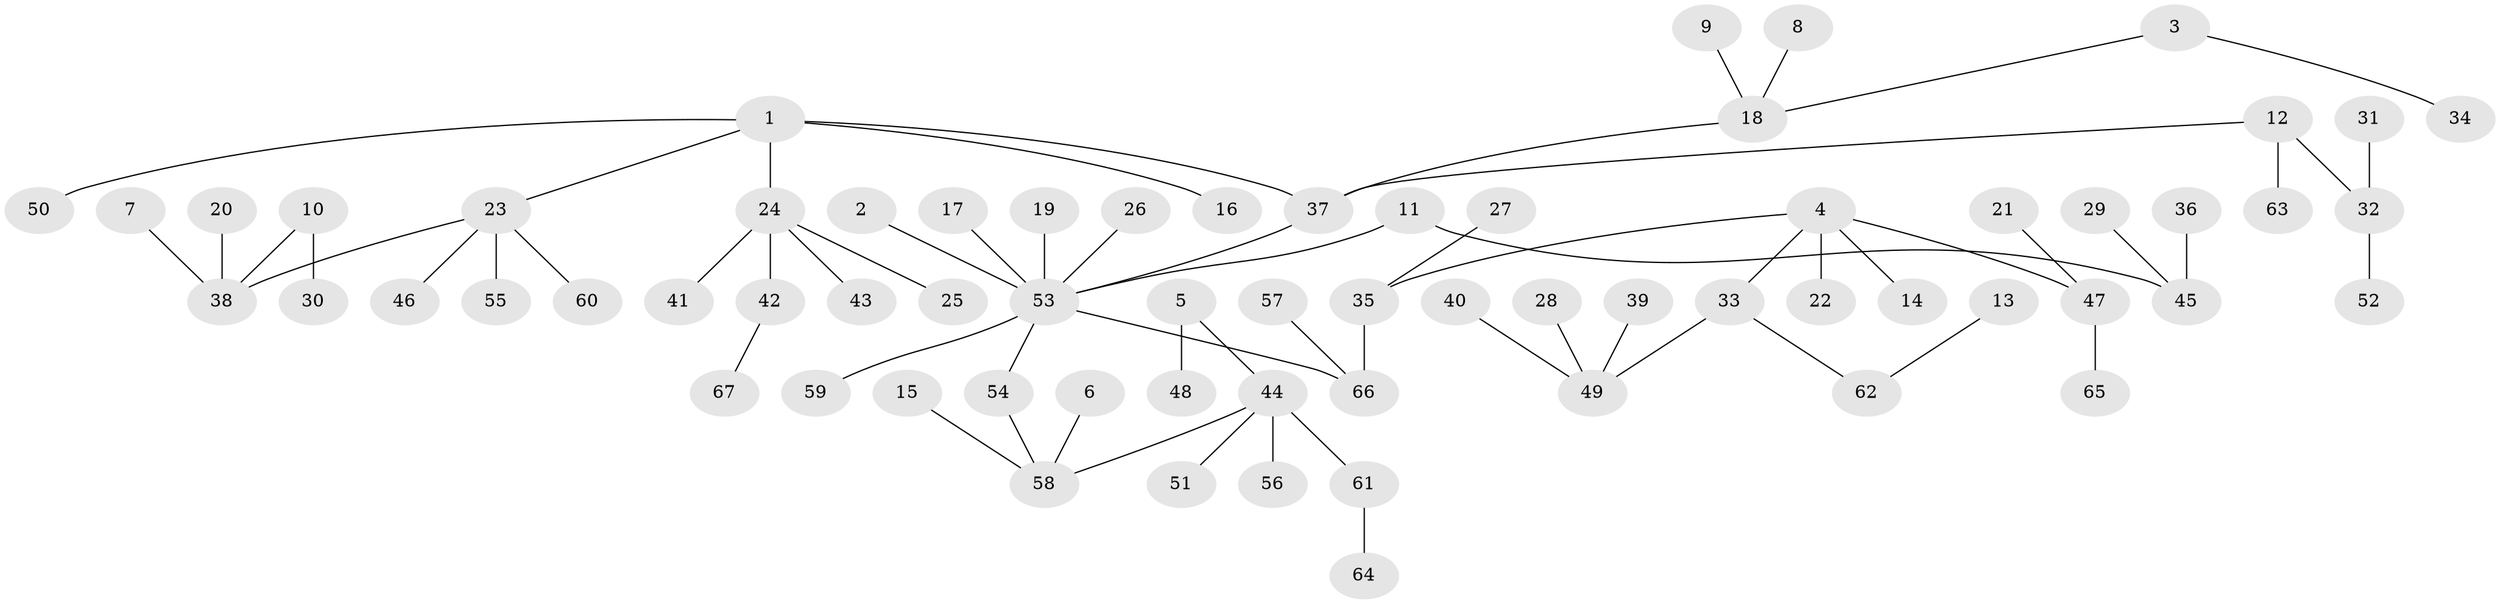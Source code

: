 // original degree distribution, {8: 0.007462686567164179, 5: 0.03731343283582089, 4: 0.07462686567164178, 3: 0.1044776119402985, 1: 0.5149253731343284, 6: 0.022388059701492536, 2: 0.23880597014925373}
// Generated by graph-tools (version 1.1) at 2025/50/03/09/25 03:50:15]
// undirected, 67 vertices, 66 edges
graph export_dot {
graph [start="1"]
  node [color=gray90,style=filled];
  1;
  2;
  3;
  4;
  5;
  6;
  7;
  8;
  9;
  10;
  11;
  12;
  13;
  14;
  15;
  16;
  17;
  18;
  19;
  20;
  21;
  22;
  23;
  24;
  25;
  26;
  27;
  28;
  29;
  30;
  31;
  32;
  33;
  34;
  35;
  36;
  37;
  38;
  39;
  40;
  41;
  42;
  43;
  44;
  45;
  46;
  47;
  48;
  49;
  50;
  51;
  52;
  53;
  54;
  55;
  56;
  57;
  58;
  59;
  60;
  61;
  62;
  63;
  64;
  65;
  66;
  67;
  1 -- 16 [weight=1.0];
  1 -- 23 [weight=1.0];
  1 -- 24 [weight=1.0];
  1 -- 37 [weight=1.0];
  1 -- 50 [weight=1.0];
  2 -- 53 [weight=1.0];
  3 -- 18 [weight=1.0];
  3 -- 34 [weight=1.0];
  4 -- 14 [weight=1.0];
  4 -- 22 [weight=1.0];
  4 -- 33 [weight=1.0];
  4 -- 35 [weight=1.0];
  4 -- 47 [weight=1.0];
  5 -- 44 [weight=1.0];
  5 -- 48 [weight=1.0];
  6 -- 58 [weight=1.0];
  7 -- 38 [weight=1.0];
  8 -- 18 [weight=1.0];
  9 -- 18 [weight=1.0];
  10 -- 30 [weight=1.0];
  10 -- 38 [weight=1.0];
  11 -- 45 [weight=1.0];
  11 -- 53 [weight=1.0];
  12 -- 32 [weight=1.0];
  12 -- 37 [weight=1.0];
  12 -- 63 [weight=1.0];
  13 -- 62 [weight=1.0];
  15 -- 58 [weight=1.0];
  17 -- 53 [weight=1.0];
  18 -- 37 [weight=1.0];
  19 -- 53 [weight=1.0];
  20 -- 38 [weight=1.0];
  21 -- 47 [weight=1.0];
  23 -- 38 [weight=1.0];
  23 -- 46 [weight=1.0];
  23 -- 55 [weight=1.0];
  23 -- 60 [weight=1.0];
  24 -- 25 [weight=1.0];
  24 -- 41 [weight=1.0];
  24 -- 42 [weight=1.0];
  24 -- 43 [weight=1.0];
  26 -- 53 [weight=1.0];
  27 -- 35 [weight=1.0];
  28 -- 49 [weight=1.0];
  29 -- 45 [weight=1.0];
  31 -- 32 [weight=1.0];
  32 -- 52 [weight=1.0];
  33 -- 49 [weight=1.0];
  33 -- 62 [weight=1.0];
  35 -- 66 [weight=1.0];
  36 -- 45 [weight=1.0];
  37 -- 53 [weight=1.0];
  39 -- 49 [weight=1.0];
  40 -- 49 [weight=1.0];
  42 -- 67 [weight=1.0];
  44 -- 51 [weight=1.0];
  44 -- 56 [weight=1.0];
  44 -- 58 [weight=1.0];
  44 -- 61 [weight=1.0];
  47 -- 65 [weight=1.0];
  53 -- 54 [weight=1.0];
  53 -- 59 [weight=1.0];
  53 -- 66 [weight=1.0];
  54 -- 58 [weight=1.0];
  57 -- 66 [weight=1.0];
  61 -- 64 [weight=1.0];
}
